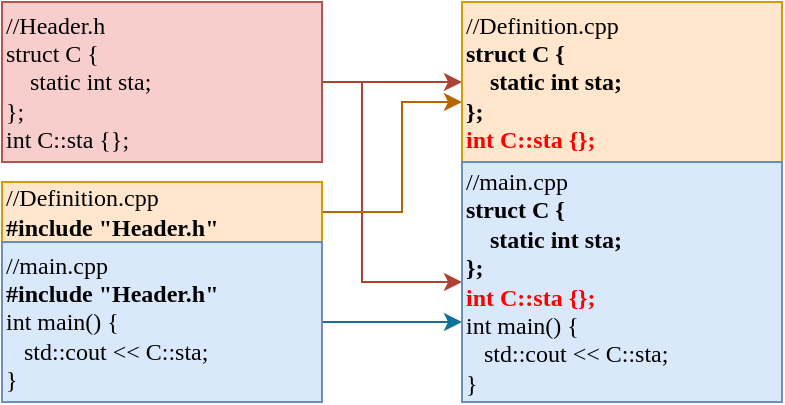 <mxfile version="22.1.18" type="device">
  <diagram name="Page-1" id="rPlqULWlj6vqNOdLul_L">
    <mxGraphModel dx="465" dy="320" grid="1" gridSize="10" guides="1" tooltips="1" connect="1" arrows="1" fold="1" page="1" pageScale="1" pageWidth="850" pageHeight="1100" math="0" shadow="0">
      <root>
        <mxCell id="0" />
        <mxCell id="1" parent="0" />
        <mxCell id="w1WyLb5uJCssOkJhTMv8-13" style="edgeStyle=orthogonalEdgeStyle;rounded=0;orthogonalLoop=1;jettySize=auto;html=1;strokeColor=#AE4132;" edge="1" parent="1" source="w1WyLb5uJCssOkJhTMv8-3" target="w1WyLb5uJCssOkJhTMv8-9">
          <mxGeometry relative="1" as="geometry">
            <Array as="points">
              <mxPoint x="280" y="100" />
              <mxPoint x="280" y="100" />
            </Array>
          </mxGeometry>
        </mxCell>
        <mxCell id="w1WyLb5uJCssOkJhTMv8-14" style="edgeStyle=orthogonalEdgeStyle;rounded=0;orthogonalLoop=1;jettySize=auto;html=1;strokeColor=#AE4132;" edge="1" parent="1" source="w1WyLb5uJCssOkJhTMv8-3" target="w1WyLb5uJCssOkJhTMv8-10">
          <mxGeometry relative="1" as="geometry">
            <Array as="points">
              <mxPoint x="260" y="100" />
              <mxPoint x="260" y="200" />
            </Array>
          </mxGeometry>
        </mxCell>
        <mxCell id="w1WyLb5uJCssOkJhTMv8-3" value="&lt;font face=&quot;consolas&quot;&gt;//Header.h&lt;br&gt;struct C {&lt;br&gt;&amp;nbsp; &amp;nbsp; static int sta;&lt;br&gt;};&lt;br&gt;int C::sta {};&lt;br&gt;&lt;/font&gt;" style="text;whiteSpace=wrap;html=1;fillColor=#f8cecc;strokeColor=#b85450;verticalAlign=middle;" vertex="1" parent="1">
          <mxGeometry x="80" y="60" width="160" height="80" as="geometry" />
        </mxCell>
        <mxCell id="w1WyLb5uJCssOkJhTMv8-15" style="edgeStyle=orthogonalEdgeStyle;rounded=0;orthogonalLoop=1;jettySize=auto;html=1;strokeColor=#B46504;" edge="1" parent="1" source="w1WyLb5uJCssOkJhTMv8-7" target="w1WyLb5uJCssOkJhTMv8-9">
          <mxGeometry relative="1" as="geometry">
            <Array as="points">
              <mxPoint x="280" y="165" />
              <mxPoint x="280" y="110" />
            </Array>
          </mxGeometry>
        </mxCell>
        <mxCell id="w1WyLb5uJCssOkJhTMv8-7" value="&lt;font face=&quot;consolas&quot;&gt;//Definition.cpp&lt;br&gt;&lt;b&gt;#include &quot;Header.h&quot;&lt;/b&gt;&lt;br&gt;&lt;/font&gt;" style="text;whiteSpace=wrap;html=1;fillColor=#ffe6cc;strokeColor=#d79b00;verticalAlign=middle;" vertex="1" parent="1">
          <mxGeometry x="80" y="150" width="160" height="30" as="geometry" />
        </mxCell>
        <mxCell id="w1WyLb5uJCssOkJhTMv8-12" value="" style="edgeStyle=orthogonalEdgeStyle;rounded=0;orthogonalLoop=1;jettySize=auto;html=1;strokeColor=#10739E;" edge="1" parent="1" source="w1WyLb5uJCssOkJhTMv8-8" target="w1WyLb5uJCssOkJhTMv8-10">
          <mxGeometry relative="1" as="geometry">
            <Array as="points">
              <mxPoint x="270" y="220" />
              <mxPoint x="270" y="220" />
            </Array>
          </mxGeometry>
        </mxCell>
        <mxCell id="w1WyLb5uJCssOkJhTMv8-8" value="&lt;font face=&quot;consolas&quot;&gt;//main.cpp&lt;br&gt;&lt;b&gt;#include &quot;Header.h&quot;&lt;/b&gt;&lt;br&gt;int main() {&lt;br&gt;&amp;nbsp; &amp;nbsp;std::cout &amp;lt;&amp;lt; C::sta;&lt;br&gt;}&lt;br&gt;&lt;/font&gt;" style="text;whiteSpace=wrap;html=1;fillColor=#dae8fc;strokeColor=#6c8ebf;verticalAlign=middle;" vertex="1" parent="1">
          <mxGeometry x="80" y="180" width="160" height="80" as="geometry" />
        </mxCell>
        <mxCell id="w1WyLb5uJCssOkJhTMv8-9" value="&lt;font face=&quot;consolas&quot;&gt;//Definition.cpp&lt;br&gt;&lt;b&gt;struct C {&lt;br style=&quot;border-color: var(--border-color);&quot;&gt;&amp;nbsp; &amp;nbsp; static int sta;&lt;br style=&quot;border-color: var(--border-color);&quot;&gt;};&lt;/b&gt;&lt;br&gt;&lt;b&gt;&lt;font color=&quot;#ff0000&quot;&gt;int C::sta {};&lt;/font&gt;&lt;/b&gt;&lt;/font&gt;" style="text;whiteSpace=wrap;html=1;fillColor=#ffe6cc;strokeColor=#d79b00;verticalAlign=middle;" vertex="1" parent="1">
          <mxGeometry x="310" y="60" width="160" height="80" as="geometry" />
        </mxCell>
        <mxCell id="w1WyLb5uJCssOkJhTMv8-10" value="&lt;font face=&quot;consolas&quot;&gt;//main.cpp&lt;br&gt;&lt;b&gt;struct C {&lt;/b&gt;&lt;br style=&quot;border-color: var(--border-color);&quot;&gt;&lt;b&gt;&amp;nbsp; &amp;nbsp; static int sta;&lt;/b&gt;&lt;br style=&quot;border-color: var(--border-color);&quot;&gt;&lt;b&gt;};&lt;/b&gt;&lt;br&gt;&lt;b&gt;&lt;font color=&quot;#ff0000&quot;&gt;int C::sta {};&lt;/font&gt;&lt;/b&gt;&lt;br&gt;int main() {&lt;br&gt;&amp;nbsp; &amp;nbsp;std::cout &amp;lt;&amp;lt; C::sta;&lt;br&gt;}&lt;/font&gt;" style="text;whiteSpace=wrap;html=1;fillColor=#dae8fc;strokeColor=#6c8ebf;verticalAlign=middle;" vertex="1" parent="1">
          <mxGeometry x="310" y="140" width="160" height="120" as="geometry" />
        </mxCell>
      </root>
    </mxGraphModel>
  </diagram>
</mxfile>
